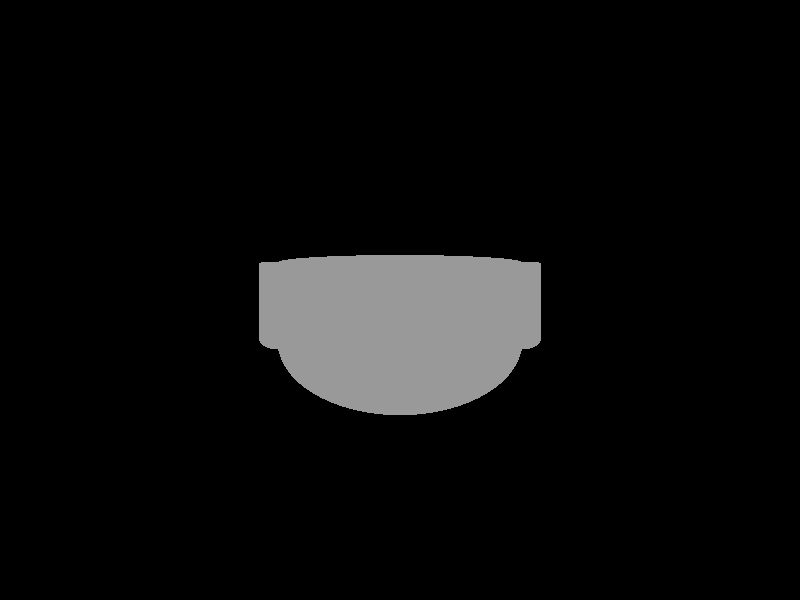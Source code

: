 //--global--------------------------
//--includes------------------------
//--declares------------------------

#declare TEXTURE = texture {
                     pigment {
                       colour rgb .6
                     }
                     finish {
                     reflection .8
                     phong .4
                     metallic
                     }
                   };
                   
//--objects-------------------------

union {
  cylinder {
    <0,.6,0>,
    <0,-.6,0>,
    2
  }
  cylinder {
    <-2,.6,.2>,
    <-2,-.6,.2>,
    .3
  }
  cylinder {
    <2,.6,.2>,
    <2,-.6,.2>,
    .3
  }
  sphere {
    <0,-.6,0>,
    2
    scale <1,.6,1>
    translate <0,-.3,0>
  }
  sphere {
    <-2.04,-.6,0>,
    .3
    scale <1,.6,1>
    translate <0,-.28,0>
  }
  sphere {
    <2.04,-.6,0>,
    .3
    scale <1,.6,1>
    translate <0,-.28,0>
  }
  texture {
    TEXTURE
  }
}

//--lights--------------------------

// create a regular point light source
light_source {
  0*x                  // light's position (translated below)
  color rgb <1,1,1>    // light's color
  translate <-20, 0, 40>
}

//--camera--------------------------

// perspective (default) camera
camera {
  location  <0,0,10>
  look_at   <0.0, 0.0,  0.0>
  right     x*image_width/image_height
}
